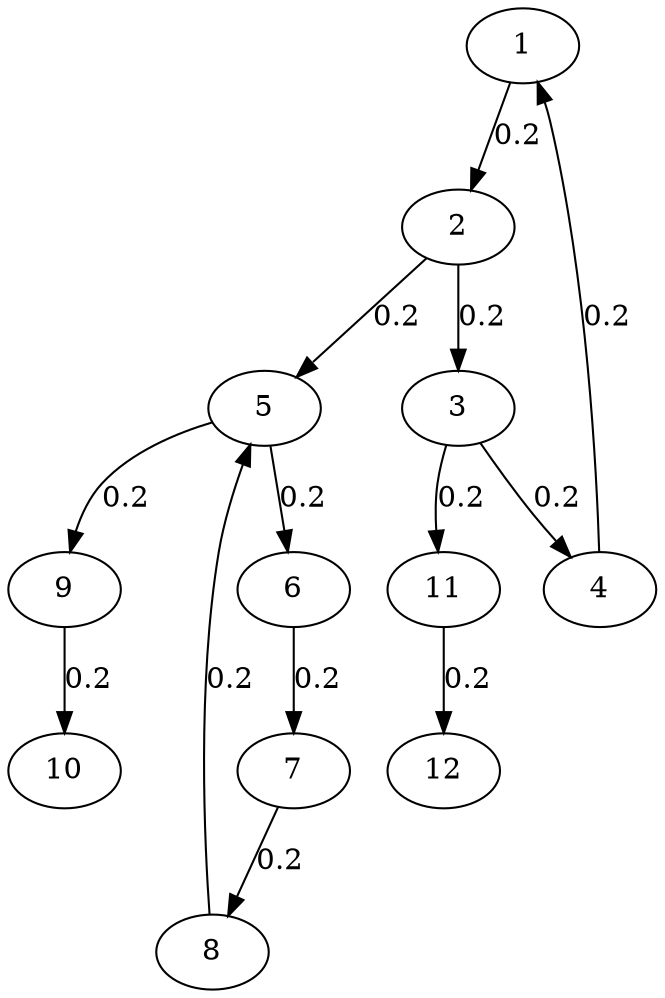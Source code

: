 strict digraph "" {
	1 -> 2	[label=0.2];
	2 -> 3	[label=0.2];
	2 -> 5	[label=0.2];
	3 -> 4	[label=0.2];
	3 -> 11	[label=0.2];
	5 -> 6	[label=0.2];
	5 -> 9	[label=0.2];
	4 -> 1	[label=0.2];
	11 -> 12	[label=0.2];
	6 -> 7	[label=0.2];
	9 -> 10	[label=0.2];
	7 -> 8	[label=0.2];
	8 -> 5	[label=0.2];
}
